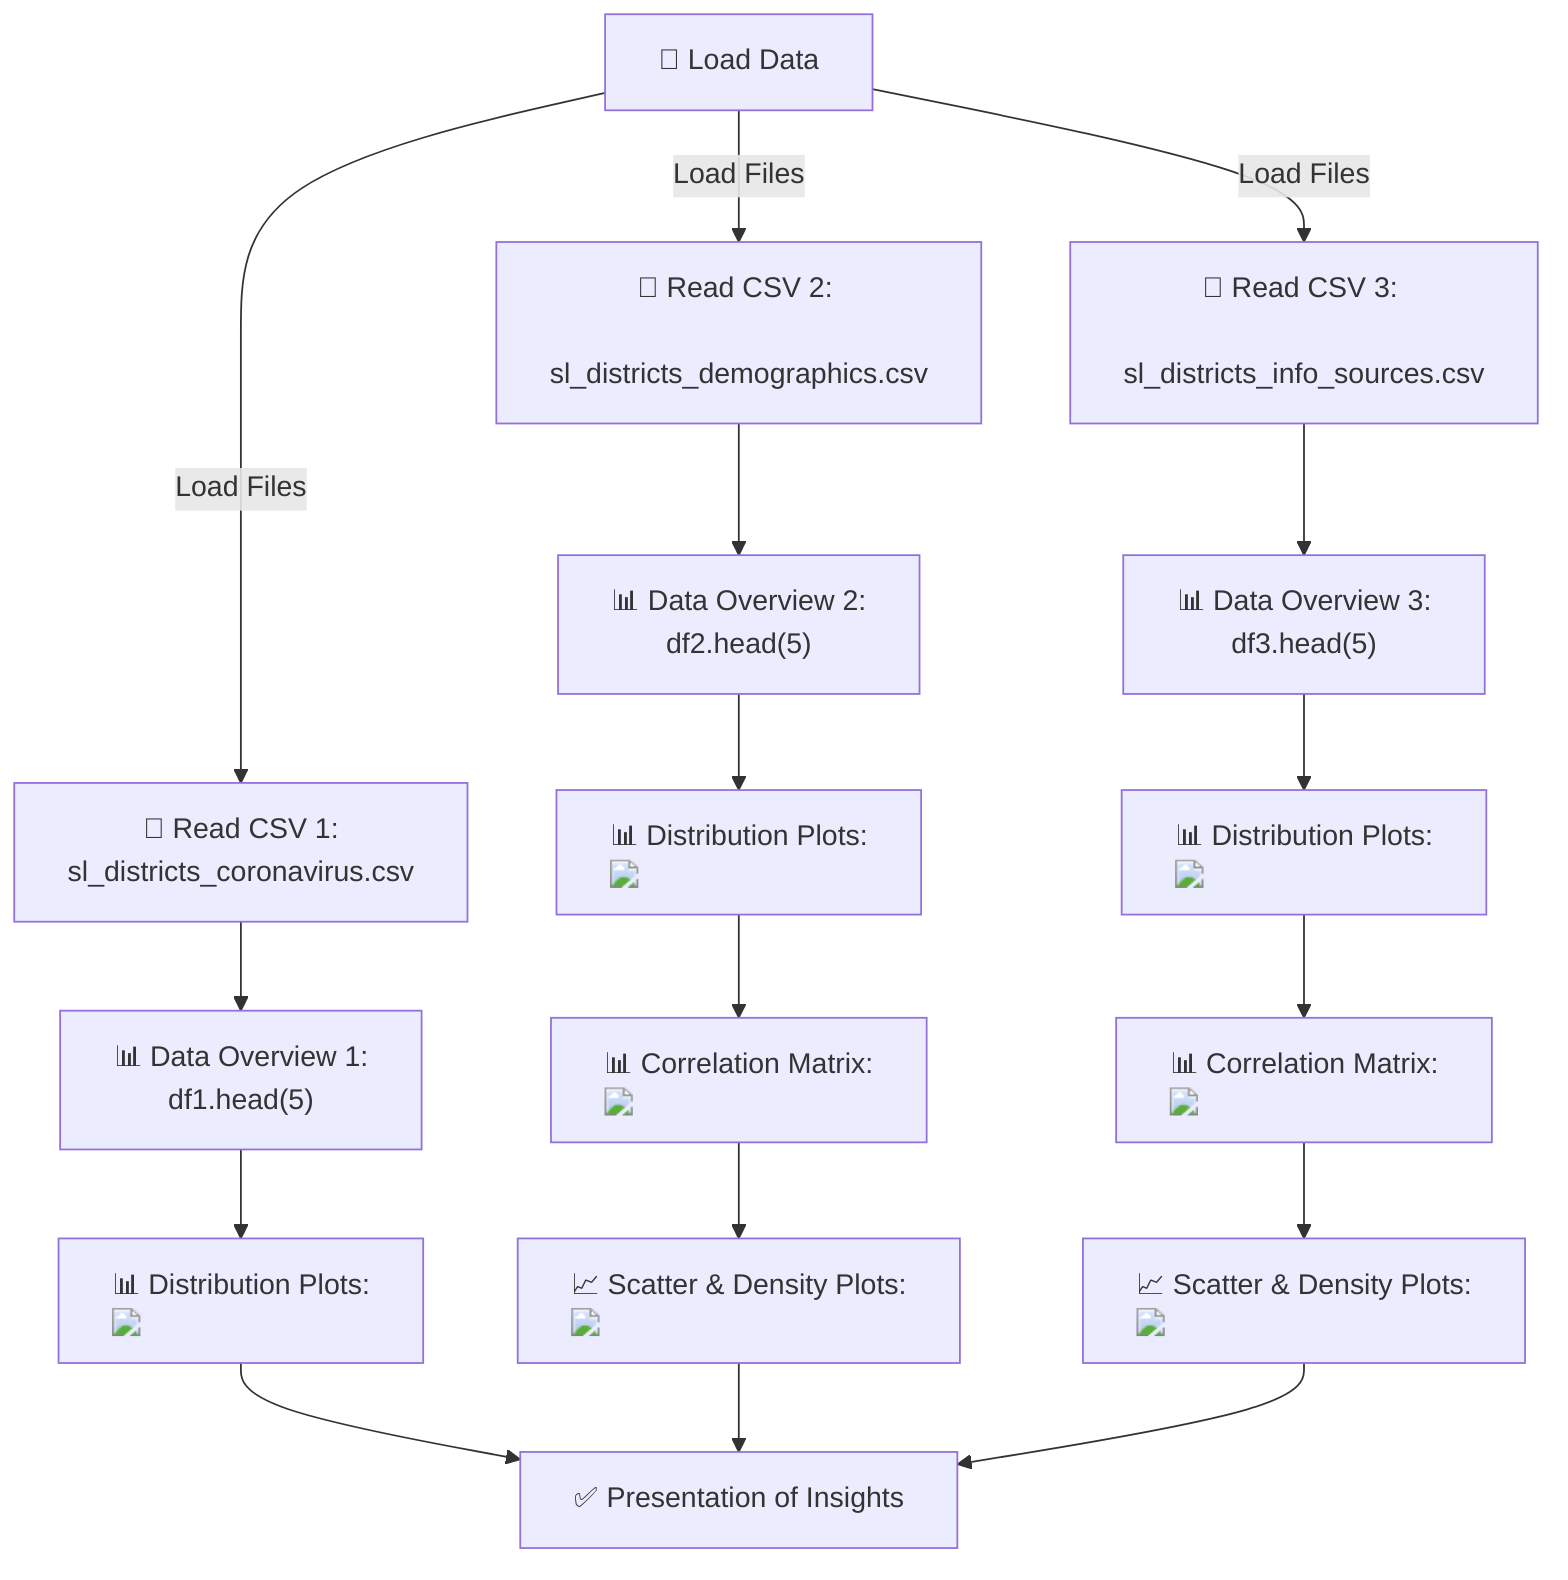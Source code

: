 flowchart TD
    A["📂 Load Data"] -->|Load Files| B["📄 Read CSV 1: <br/> sl_districts_coronavirus.csv"]
    B --> C["📊 Data Overview 1: <br/> df1.head(5)"]
    C --> D["📊 Distribution Plots: <br/> <img src='dummy_plots/barplot_template.svg' />"]
    
    A -->|Load Files| E["📄 Read CSV 2: <br/> sl_districts_demographics.csv"]
    E --> F["📊 Data Overview 2: <br/> df2.head(5)"]
    F --> G["📊 Distribution Plots: <br/> <img src='dummy_plots/barplot_template.svg' />"]
    G --> H["📊 Correlation Matrix: <br/> <img src='dummy_plots/correlation_matrix.svg' />"]
    H --> I["📈 Scatter & Density Plots: <br/> <img src='dummy_plots/scatter_plot_template.svg' />"]
    
    A -->|Load Files| J["📄 Read CSV 3: <br/> sl_districts_info_sources.csv"]
    J --> K["📊 Data Overview 3: <br/> df3.head(5)"]
    K --> L["📊 Distribution Plots: <br/> <img src='dummy_plots/barplot_template.svg' />"]
    L --> M["📊 Correlation Matrix: <br/> <img src='dummy_plots/correlation_matrix.svg' />"]
    M --> N["📈 Scatter & Density Plots: <br/> <img src='dummy_plots/scatter_plot_template.svg' />"]
    
    D --> O["✅ Presentation of Insights"]
    I --> O
    N --> O